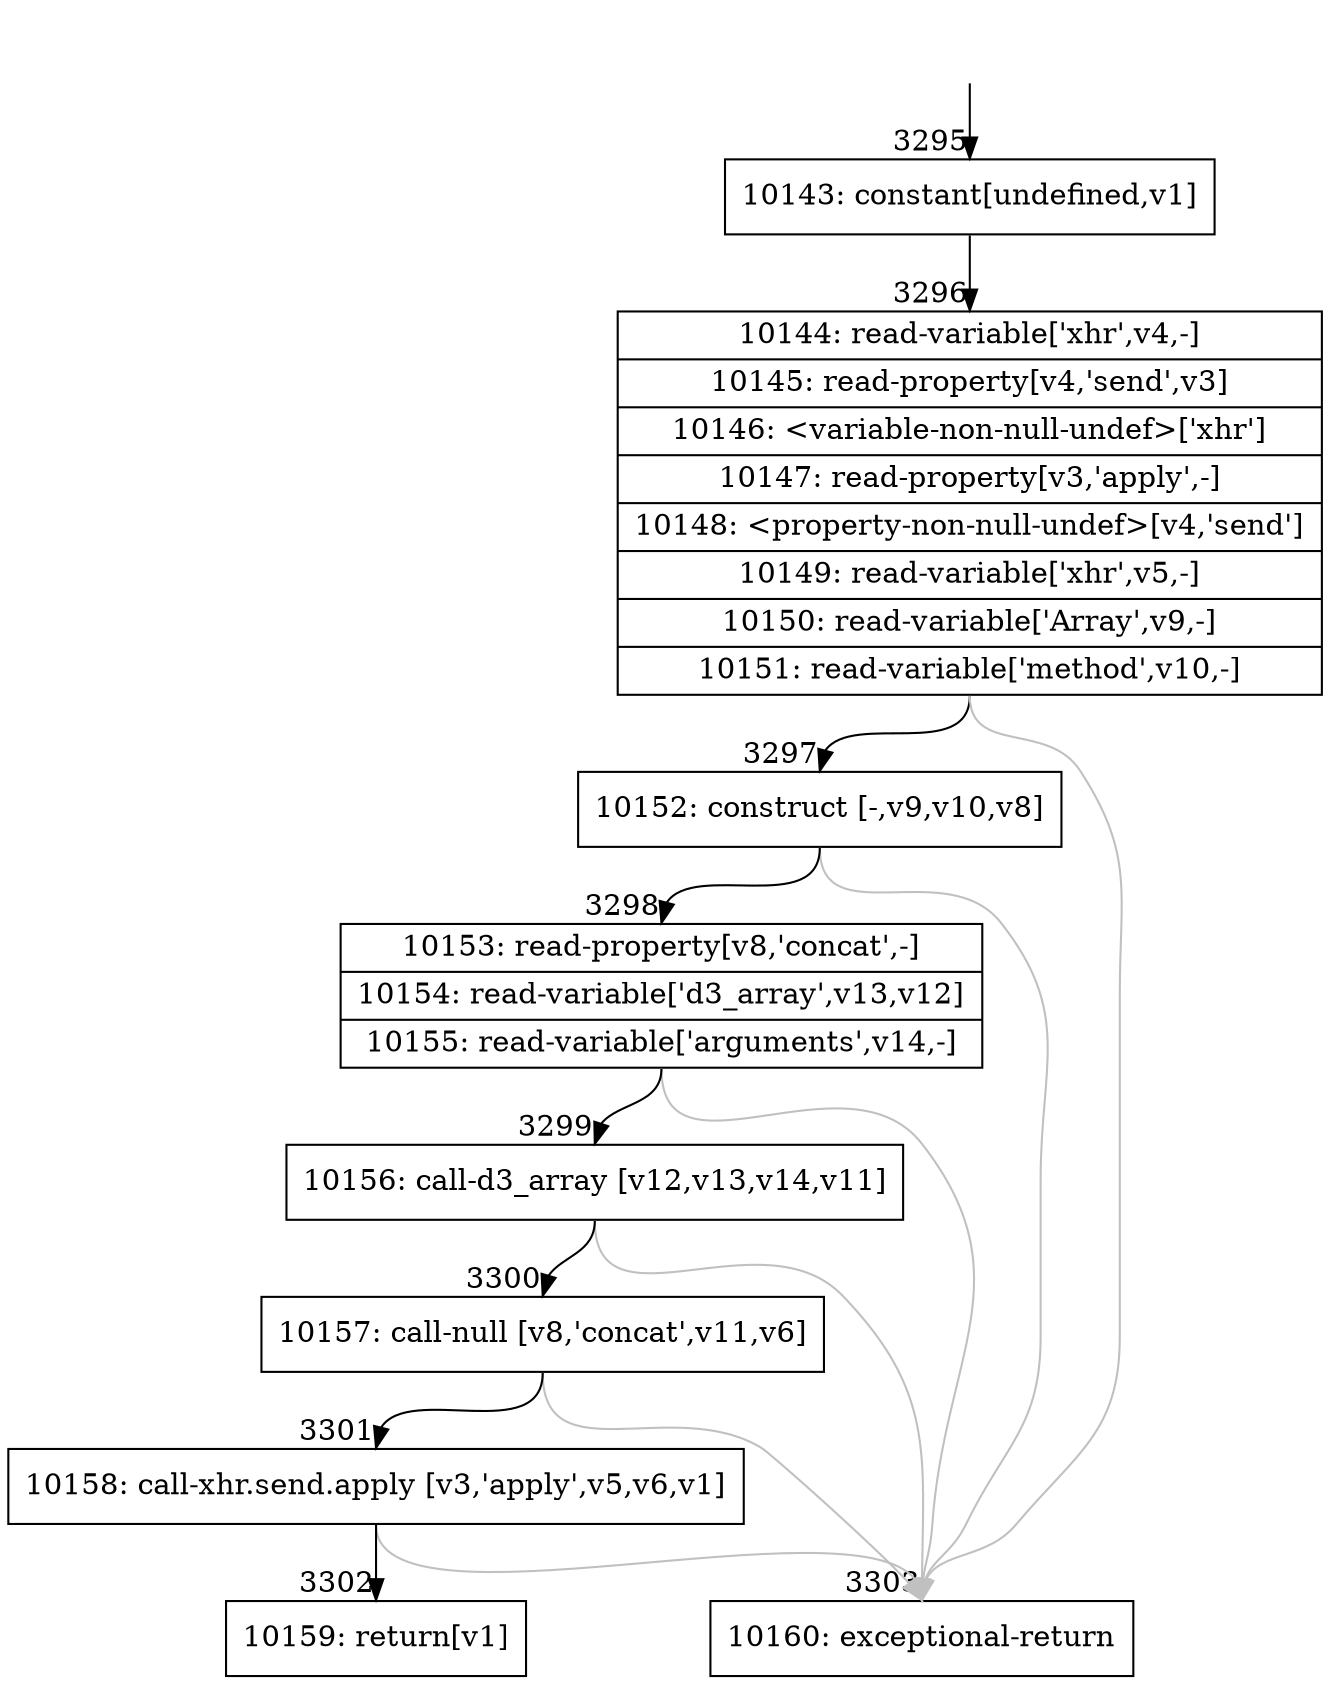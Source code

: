 digraph {
rankdir="TD"
BB_entry309[shape=none,label=""];
BB_entry309 -> BB3295 [tailport=s, headport=n, headlabel="    3295"]
BB3295 [shape=record label="{10143: constant[undefined,v1]}" ] 
BB3295 -> BB3296 [tailport=s, headport=n, headlabel="      3296"]
BB3296 [shape=record label="{10144: read-variable['xhr',v4,-]|10145: read-property[v4,'send',v3]|10146: \<variable-non-null-undef\>['xhr']|10147: read-property[v3,'apply',-]|10148: \<property-non-null-undef\>[v4,'send']|10149: read-variable['xhr',v5,-]|10150: read-variable['Array',v9,-]|10151: read-variable['method',v10,-]}" ] 
BB3296 -> BB3297 [tailport=s, headport=n, headlabel="      3297"]
BB3296 -> BB3303 [tailport=s, headport=n, color=gray, headlabel="      3303"]
BB3297 [shape=record label="{10152: construct [-,v9,v10,v8]}" ] 
BB3297 -> BB3298 [tailport=s, headport=n, headlabel="      3298"]
BB3297 -> BB3303 [tailport=s, headport=n, color=gray]
BB3298 [shape=record label="{10153: read-property[v8,'concat',-]|10154: read-variable['d3_array',v13,v12]|10155: read-variable['arguments',v14,-]}" ] 
BB3298 -> BB3299 [tailport=s, headport=n, headlabel="      3299"]
BB3298 -> BB3303 [tailport=s, headport=n, color=gray]
BB3299 [shape=record label="{10156: call-d3_array [v12,v13,v14,v11]}" ] 
BB3299 -> BB3300 [tailport=s, headport=n, headlabel="      3300"]
BB3299 -> BB3303 [tailport=s, headport=n, color=gray]
BB3300 [shape=record label="{10157: call-null [v8,'concat',v11,v6]}" ] 
BB3300 -> BB3301 [tailport=s, headport=n, headlabel="      3301"]
BB3300 -> BB3303 [tailport=s, headport=n, color=gray]
BB3301 [shape=record label="{10158: call-xhr.send.apply [v3,'apply',v5,v6,v1]}" ] 
BB3301 -> BB3302 [tailport=s, headport=n, headlabel="      3302"]
BB3301 -> BB3303 [tailport=s, headport=n, color=gray]
BB3302 [shape=record label="{10159: return[v1]}" ] 
BB3303 [shape=record label="{10160: exceptional-return}" ] 
//#$~ 1981
}

